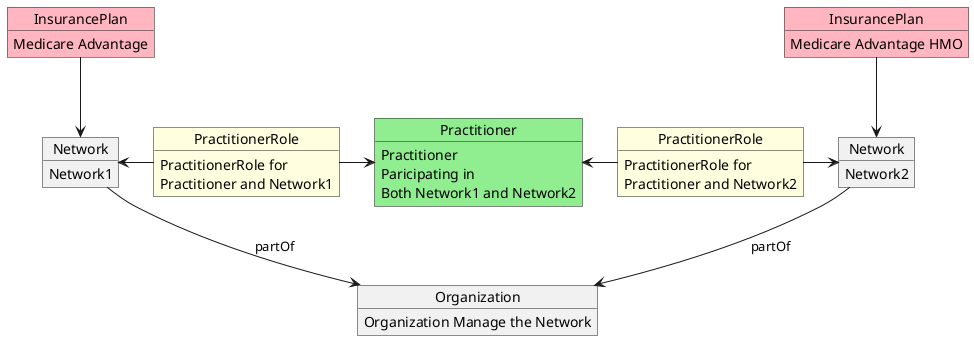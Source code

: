 @startuml

object "Network" as Network1
Network1 : Network1
object "Network" as Network2
Network2 : Network2

object "Organization" as OrgManageNetwork
OrgManageNetwork : Organization Manage the Network
object "Practitioner" as PractitionerOneWithNetwork1AndNetwork2  #LightGreen
PractitionerOneWithNetwork1AndNetwork2 : Practitioner
PractitionerOneWithNetwork1AndNetwork2 : Paricipating in
PractitionerOneWithNetwork1AndNetwork2 : Both Network1 and Network2 

object "PractitionerRole" as PractitionerOneNetwork1Role #LightYellow
PractitionerOneNetwork1Role : PractitionerRole for
PractitionerOneNetwork1Role : Practitioner and Network1

object "PractitionerRole" as PractitionerOneNetwork2Role #LightYellow
PractitionerOneNetwork2Role : PractitionerRole for
PractitionerOneNetwork2Role : Practitioner and Network2

object "InsurancePlan" as InsurancePlanMedicareAdvantage #LightPink
InsurancePlanMedicareAdvantage : Medicare Advantage

object "InsurancePlan" as InsurancePlanMedicareAdvantageHMO #LightPink
InsurancePlanMedicareAdvantageHMO : Medicare Advantage HMO


PractitionerOneNetwork1Role -right-> PractitionerOneWithNetwork1AndNetwork2
PractitionerOneNetwork1Role -left-> Network1

PractitionerOneNetwork2Role -left-> PractitionerOneWithNetwork1AndNetwork2
PractitionerOneNetwork2Role -right-> Network2
Network1 -down-> OrgManageNetwork : "partOf"
Network2 -down-> OrgManageNetwork : "partOf"

InsurancePlanMedicareAdvantage -down-> Network1
InsurancePlanMedicareAdvantageHMO -down-> Network2


@enduml